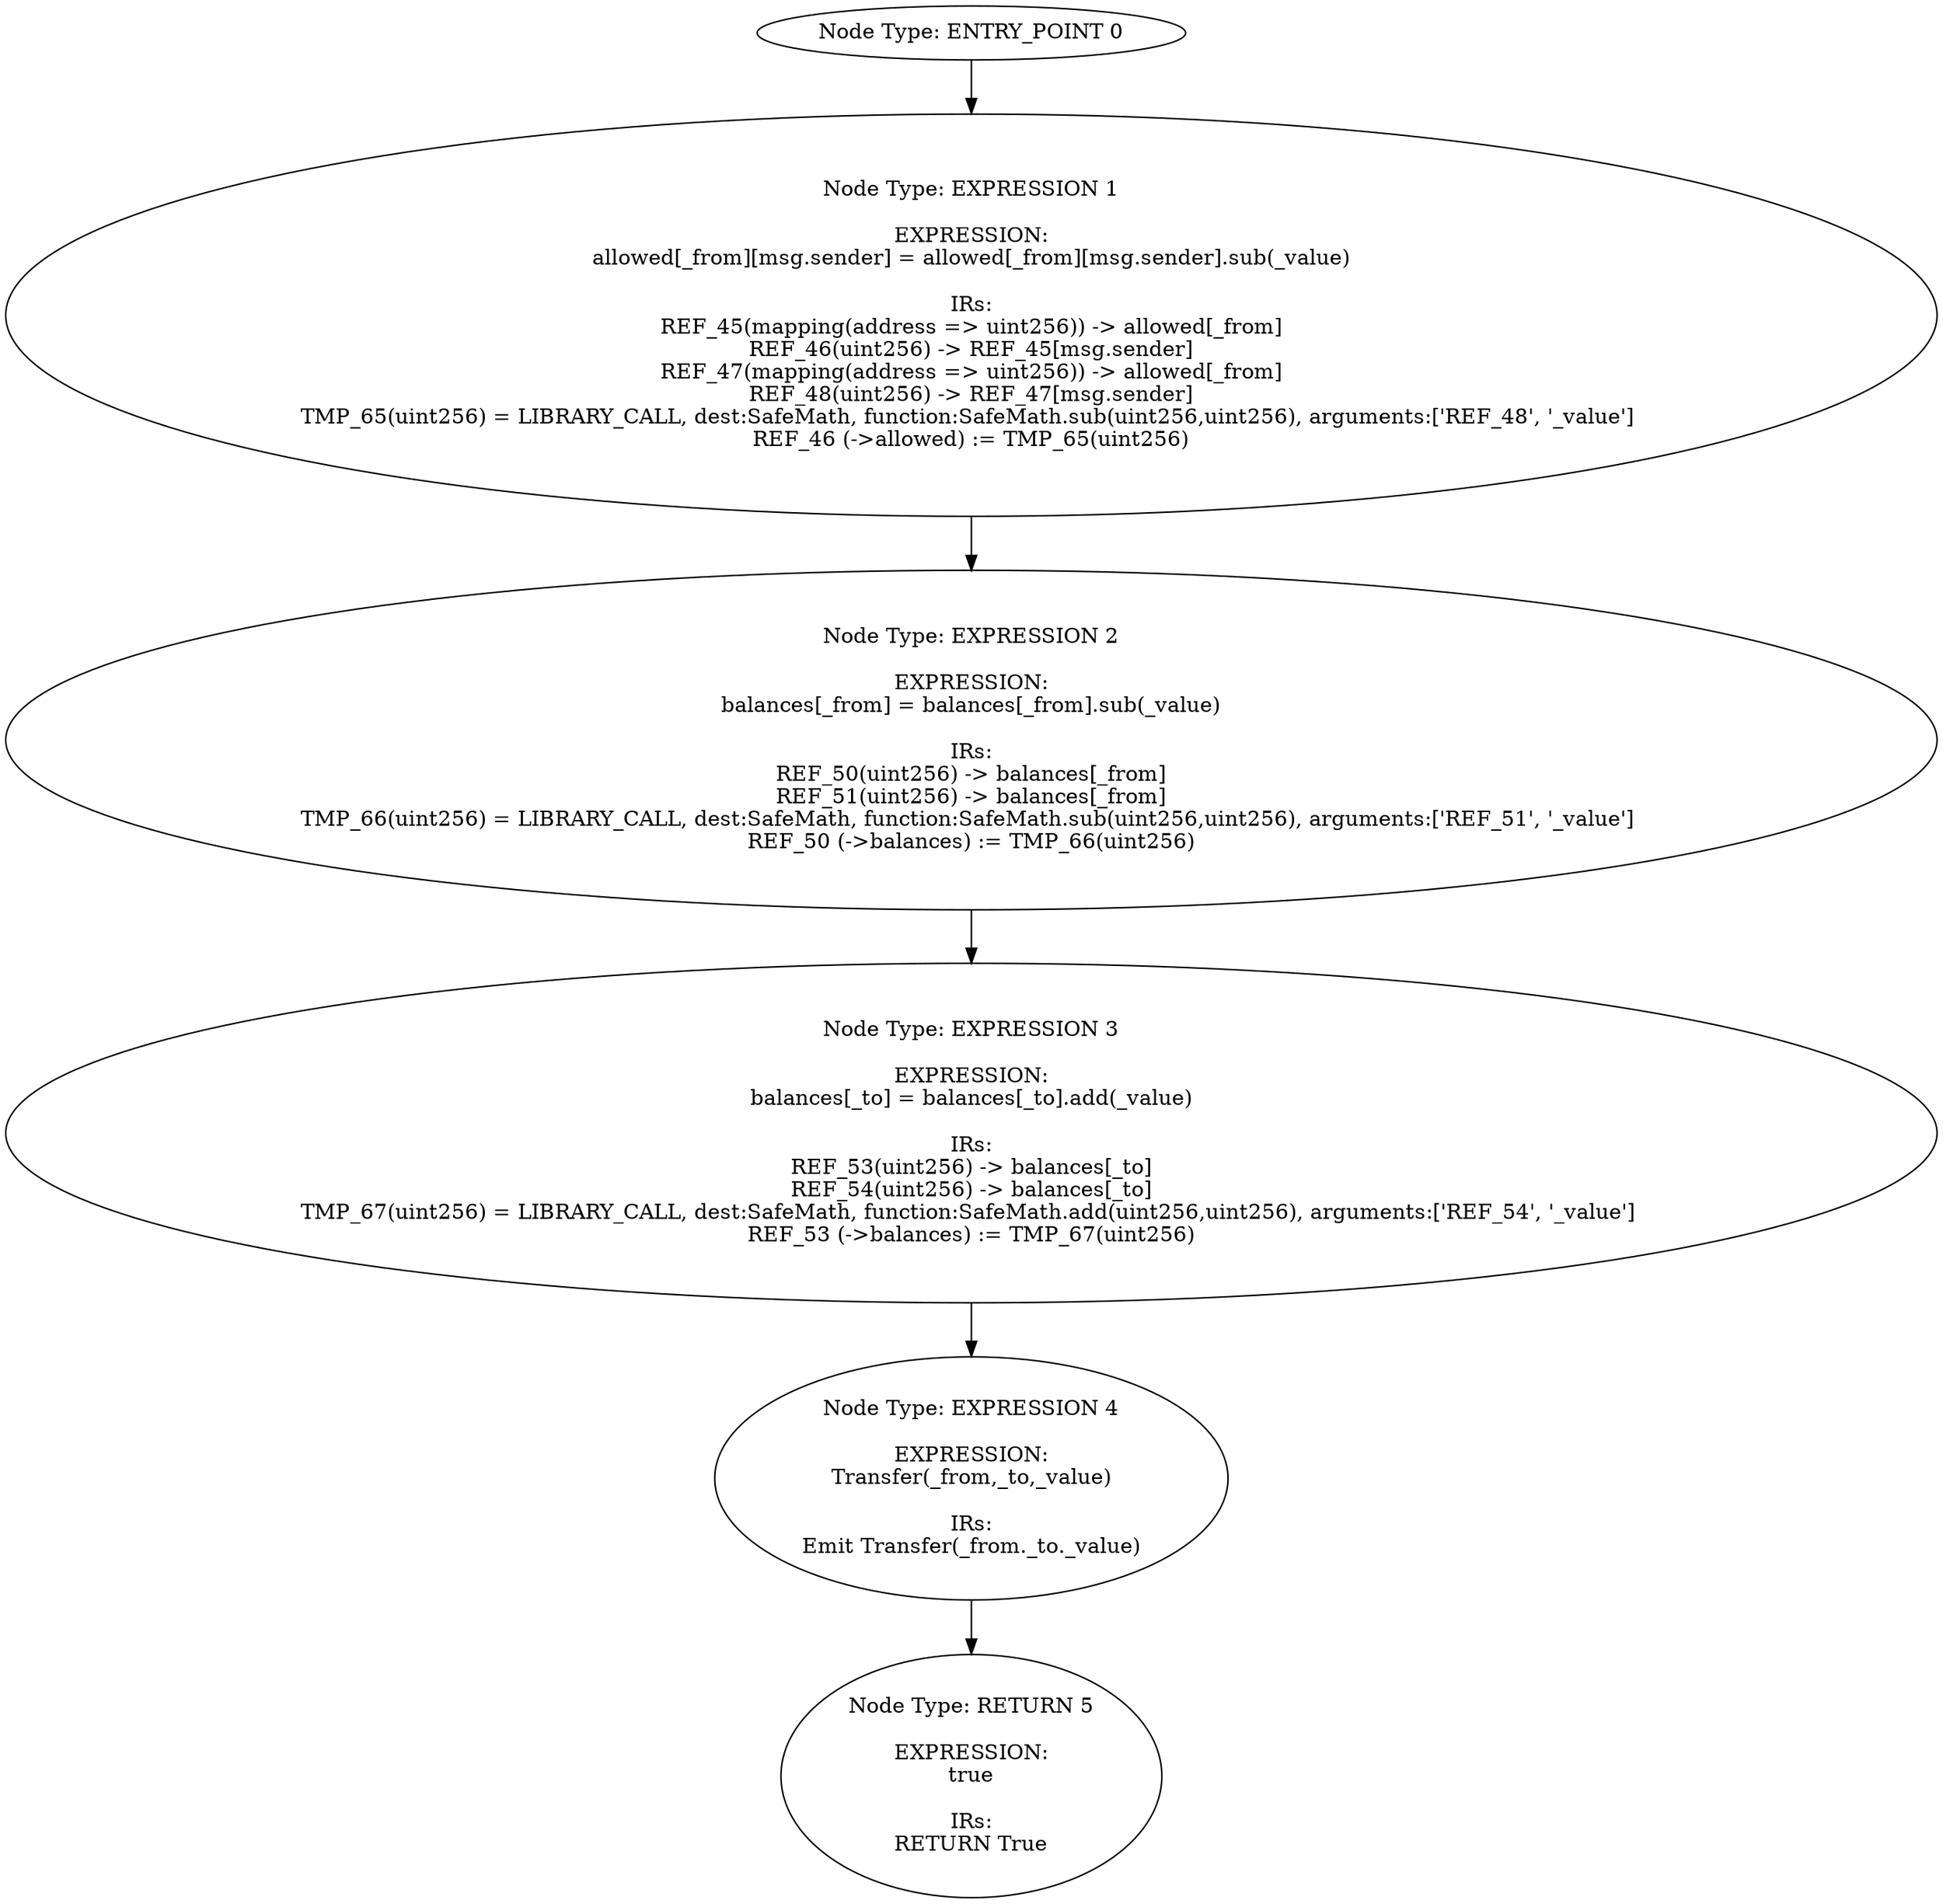 digraph{
0[label="Node Type: ENTRY_POINT 0
"];
0->1;
1[label="Node Type: EXPRESSION 1

EXPRESSION:
allowed[_from][msg.sender] = allowed[_from][msg.sender].sub(_value)

IRs:
REF_45(mapping(address => uint256)) -> allowed[_from]
REF_46(uint256) -> REF_45[msg.sender]
REF_47(mapping(address => uint256)) -> allowed[_from]
REF_48(uint256) -> REF_47[msg.sender]
TMP_65(uint256) = LIBRARY_CALL, dest:SafeMath, function:SafeMath.sub(uint256,uint256), arguments:['REF_48', '_value'] 
REF_46 (->allowed) := TMP_65(uint256)"];
1->2;
2[label="Node Type: EXPRESSION 2

EXPRESSION:
balances[_from] = balances[_from].sub(_value)

IRs:
REF_50(uint256) -> balances[_from]
REF_51(uint256) -> balances[_from]
TMP_66(uint256) = LIBRARY_CALL, dest:SafeMath, function:SafeMath.sub(uint256,uint256), arguments:['REF_51', '_value'] 
REF_50 (->balances) := TMP_66(uint256)"];
2->3;
3[label="Node Type: EXPRESSION 3

EXPRESSION:
balances[_to] = balances[_to].add(_value)

IRs:
REF_53(uint256) -> balances[_to]
REF_54(uint256) -> balances[_to]
TMP_67(uint256) = LIBRARY_CALL, dest:SafeMath, function:SafeMath.add(uint256,uint256), arguments:['REF_54', '_value'] 
REF_53 (->balances) := TMP_67(uint256)"];
3->4;
4[label="Node Type: EXPRESSION 4

EXPRESSION:
Transfer(_from,_to,_value)

IRs:
Emit Transfer(_from._to._value)"];
4->5;
5[label="Node Type: RETURN 5

EXPRESSION:
true

IRs:
RETURN True"];
}
